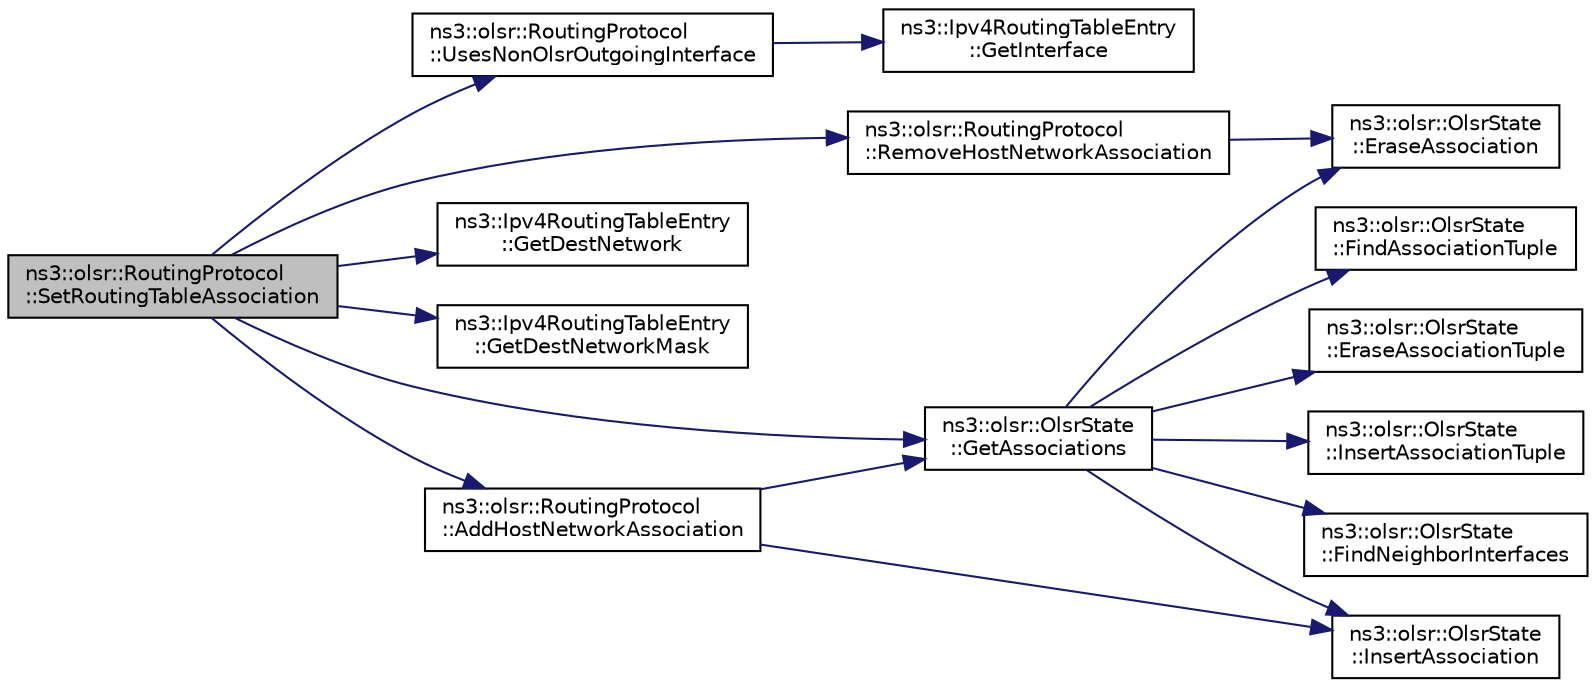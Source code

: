 digraph "ns3::olsr::RoutingProtocol::SetRoutingTableAssociation"
{
  edge [fontname="Helvetica",fontsize="10",labelfontname="Helvetica",labelfontsize="10"];
  node [fontname="Helvetica",fontsize="10",shape=record];
  rankdir="LR";
  Node1 [label="ns3::olsr::RoutingProtocol\l::SetRoutingTableAssociation",height=0.2,width=0.4,color="black", fillcolor="grey75", style="filled", fontcolor="black"];
  Node1 -> Node2 [color="midnightblue",fontsize="10",style="solid"];
  Node2 [label="ns3::olsr::RoutingProtocol\l::UsesNonOlsrOutgoingInterface",height=0.2,width=0.4,color="black", fillcolor="white", style="filled",URL="$d6/dbb/classns3_1_1olsr_1_1RoutingProtocol.html#ae4f144aababb20e17a8cfc7c0823bb89",tooltip="Tests whether or not the specified route uses a non-OLSR outgoing interface. "];
  Node2 -> Node3 [color="midnightblue",fontsize="10",style="solid"];
  Node3 [label="ns3::Ipv4RoutingTableEntry\l::GetInterface",height=0.2,width=0.4,color="black", fillcolor="white", style="filled",URL="$d5/d90/classns3_1_1Ipv4RoutingTableEntry.html#ac460cdc74855bf97cabcd30435b9c713"];
  Node1 -> Node4 [color="midnightblue",fontsize="10",style="solid"];
  Node4 [label="ns3::olsr::RoutingProtocol\l::RemoveHostNetworkAssociation",height=0.2,width=0.4,color="black", fillcolor="white", style="filled",URL="$d6/dbb/classns3_1_1olsr_1_1RoutingProtocol.html#a06c4bb2917ebc46ab608d4c9c3c4cbaa",tooltip="Removes the specified (networkAddr, netmask) tuple from the list of local HNA associations to be sent..."];
  Node4 -> Node5 [color="midnightblue",fontsize="10",style="solid"];
  Node5 [label="ns3::olsr::OlsrState\l::EraseAssociation",height=0.2,width=0.4,color="black", fillcolor="white", style="filled",URL="$d1/d02/classns3_1_1olsr_1_1OlsrState.html#a10d846d1a722985ed3c98d2f1ab5316a"];
  Node1 -> Node6 [color="midnightblue",fontsize="10",style="solid"];
  Node6 [label="ns3::Ipv4RoutingTableEntry\l::GetDestNetwork",height=0.2,width=0.4,color="black", fillcolor="white", style="filled",URL="$d5/d90/classns3_1_1Ipv4RoutingTableEntry.html#a2d63422d5625e3b2ca45d7d65a903e01"];
  Node1 -> Node7 [color="midnightblue",fontsize="10",style="solid"];
  Node7 [label="ns3::Ipv4RoutingTableEntry\l::GetDestNetworkMask",height=0.2,width=0.4,color="black", fillcolor="white", style="filled",URL="$d5/d90/classns3_1_1Ipv4RoutingTableEntry.html#a99e54bd42453b548f9910617c1cbec31"];
  Node1 -> Node8 [color="midnightblue",fontsize="10",style="solid"];
  Node8 [label="ns3::olsr::OlsrState\l::GetAssociations",height=0.2,width=0.4,color="black", fillcolor="white", style="filled",URL="$d1/d02/classns3_1_1olsr_1_1OlsrState.html#af0d7450ccc6238bb018e8f22fcaf0552"];
  Node8 -> Node9 [color="midnightblue",fontsize="10",style="solid"];
  Node9 [label="ns3::olsr::OlsrState\l::FindAssociationTuple",height=0.2,width=0.4,color="black", fillcolor="white", style="filled",URL="$d1/d02/classns3_1_1olsr_1_1OlsrState.html#aa399ca44ad27907342350710d1904b84"];
  Node8 -> Node10 [color="midnightblue",fontsize="10",style="solid"];
  Node10 [label="ns3::olsr::OlsrState\l::EraseAssociationTuple",height=0.2,width=0.4,color="black", fillcolor="white", style="filled",URL="$d1/d02/classns3_1_1olsr_1_1OlsrState.html#a91bb7f6b82946760281081ee3f53f13c"];
  Node8 -> Node11 [color="midnightblue",fontsize="10",style="solid"];
  Node11 [label="ns3::olsr::OlsrState\l::InsertAssociationTuple",height=0.2,width=0.4,color="black", fillcolor="white", style="filled",URL="$d1/d02/classns3_1_1olsr_1_1OlsrState.html#acee0d3280a41c1eba08ec454adfef3c5"];
  Node8 -> Node5 [color="midnightblue",fontsize="10",style="solid"];
  Node8 -> Node12 [color="midnightblue",fontsize="10",style="solid"];
  Node12 [label="ns3::olsr::OlsrState\l::InsertAssociation",height=0.2,width=0.4,color="black", fillcolor="white", style="filled",URL="$d1/d02/classns3_1_1olsr_1_1OlsrState.html#a4cdfceadaf69dda63b8fbe08d4ba5acc"];
  Node8 -> Node13 [color="midnightblue",fontsize="10",style="solid"];
  Node13 [label="ns3::olsr::OlsrState\l::FindNeighborInterfaces",height=0.2,width=0.4,color="black", fillcolor="white", style="filled",URL="$d1/d02/classns3_1_1olsr_1_1OlsrState.html#a90204c0096fb66ea3f41a3e530f4befe"];
  Node1 -> Node14 [color="midnightblue",fontsize="10",style="solid"];
  Node14 [label="ns3::olsr::RoutingProtocol\l::AddHostNetworkAssociation",height=0.2,width=0.4,color="black", fillcolor="white", style="filled",URL="$d6/dbb/classns3_1_1olsr_1_1RoutingProtocol.html#a330fa7cafeb6258b6ef816e5b54e0327",tooltip="Injects the specified (networkAddr, netmask) tuple in the list of local HNA associations to be sent b..."];
  Node14 -> Node8 [color="midnightblue",fontsize="10",style="solid"];
  Node14 -> Node12 [color="midnightblue",fontsize="10",style="solid"];
}
